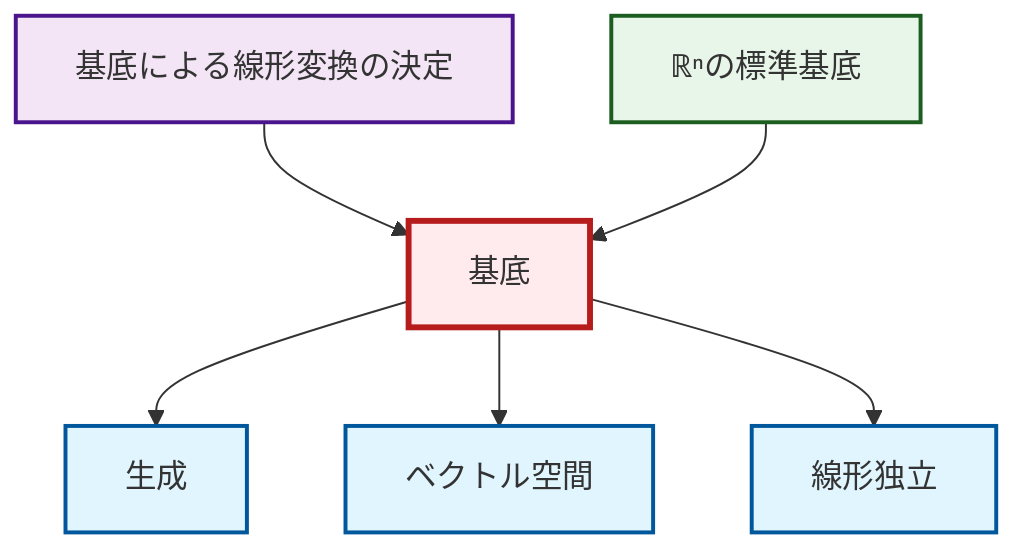 graph TD
    classDef definition fill:#e1f5fe,stroke:#01579b,stroke-width:2px
    classDef theorem fill:#f3e5f5,stroke:#4a148c,stroke-width:2px
    classDef axiom fill:#fff3e0,stroke:#e65100,stroke-width:2px
    classDef example fill:#e8f5e9,stroke:#1b5e20,stroke-width:2px
    classDef current fill:#ffebee,stroke:#b71c1c,stroke-width:3px
    def-vector-space["ベクトル空間"]:::definition
    def-basis["基底"]:::definition
    def-linear-independence["線形独立"]:::definition
    thm-linear-transformation-basis["基底による線形変換の決定"]:::theorem
    ex-standard-basis-rn["ℝⁿの標準基底"]:::example
    def-span["生成"]:::definition
    thm-linear-transformation-basis --> def-basis
    def-basis --> def-span
    ex-standard-basis-rn --> def-basis
    def-basis --> def-vector-space
    def-basis --> def-linear-independence
    class def-basis current